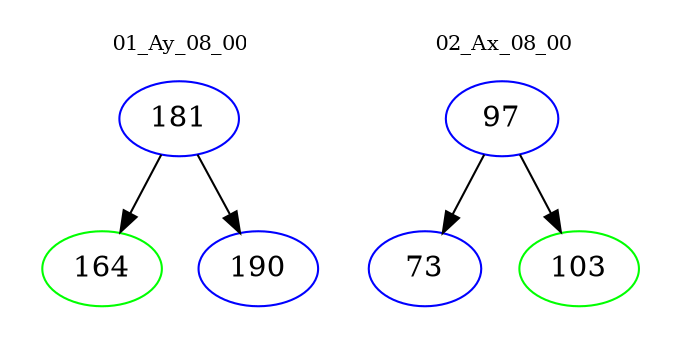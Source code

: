 digraph{
subgraph cluster_0 {
color = white
label = "01_Ay_08_00";
fontsize=10;
T0_181 [label="181", color="blue"]
T0_181 -> T0_164 [color="black"]
T0_164 [label="164", color="green"]
T0_181 -> T0_190 [color="black"]
T0_190 [label="190", color="blue"]
}
subgraph cluster_1 {
color = white
label = "02_Ax_08_00";
fontsize=10;
T1_97 [label="97", color="blue"]
T1_97 -> T1_73 [color="black"]
T1_73 [label="73", color="blue"]
T1_97 -> T1_103 [color="black"]
T1_103 [label="103", color="green"]
}
}
